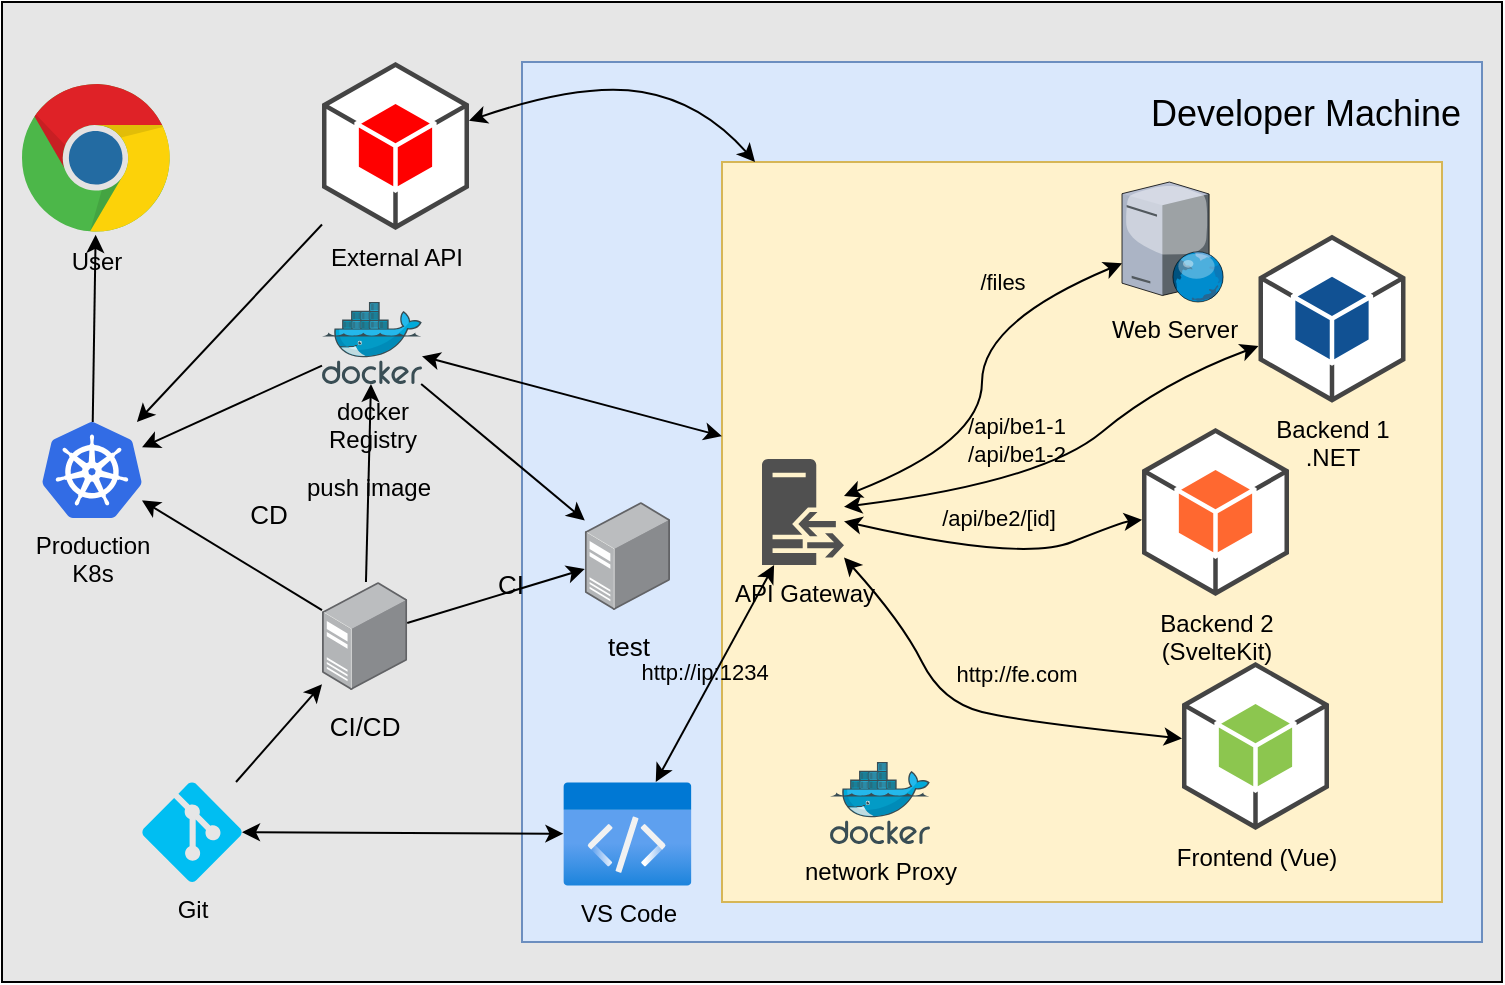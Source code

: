 <mxfile version="21.7.5" type="device">
  <diagram name="Page-1" id="RLboldwgPuiFbGZkpBUd">
    <mxGraphModel dx="1418" dy="820" grid="1" gridSize="10" guides="1" tooltips="1" connect="1" arrows="1" fold="1" page="1" pageScale="1" pageWidth="827" pageHeight="1169" math="0" shadow="0">
      <root>
        <mxCell id="0" />
        <mxCell id="1" parent="0" />
        <mxCell id="Dn8w527fwDqO1x8mwkwv-63" value="" style="rounded=0;whiteSpace=wrap;html=1;labelBackgroundColor=none;fontSize=13;fillColor=#E6E6E6;" parent="1" vertex="1">
          <mxGeometry x="30" y="100" width="750" height="490" as="geometry" />
        </mxCell>
        <mxCell id="Dn8w527fwDqO1x8mwkwv-35" value="" style="rounded=0;whiteSpace=wrap;html=1;fillColor=#dae8fc;strokeColor=#6c8ebf;" parent="1" vertex="1">
          <mxGeometry x="290" y="130" width="480" height="440" as="geometry" />
        </mxCell>
        <mxCell id="Dn8w527fwDqO1x8mwkwv-14" value="" style="rounded=0;whiteSpace=wrap;html=1;fillColor=#fff2cc;strokeColor=#d6b656;" parent="1" vertex="1">
          <mxGeometry x="390" y="180" width="360" height="370" as="geometry" />
        </mxCell>
        <mxCell id="Dn8w527fwDqO1x8mwkwv-6" value="API Gateway" style="sketch=0;pointerEvents=1;shadow=0;dashed=0;html=1;strokeColor=none;fillColor=#505050;labelPosition=center;verticalLabelPosition=bottom;verticalAlign=top;outlineConnect=0;align=center;shape=mxgraph.office.servers.reverse_proxy;" parent="1" vertex="1">
          <mxGeometry x="410" y="328.5" width="41" height="53" as="geometry" />
        </mxCell>
        <mxCell id="Dn8w527fwDqO1x8mwkwv-8" value="Backend 1&lt;br&gt;.NET" style="outlineConnect=0;dashed=0;verticalLabelPosition=bottom;verticalAlign=top;align=center;html=1;shape=mxgraph.aws3.android;fillColor=#115193;gradientColor=none;" parent="1" vertex="1">
          <mxGeometry x="658.25" y="216.4" width="73.5" height="84" as="geometry" />
        </mxCell>
        <mxCell id="Dn8w527fwDqO1x8mwkwv-9" value="Backend 2&lt;br&gt;(SvelteKit)" style="outlineConnect=0;dashed=0;verticalLabelPosition=bottom;verticalAlign=top;align=center;html=1;shape=mxgraph.aws3.android;fillColor=#FF6830;gradientColor=none;" parent="1" vertex="1">
          <mxGeometry x="600" y="313" width="73.5" height="84" as="geometry" />
        </mxCell>
        <mxCell id="Dn8w527fwDqO1x8mwkwv-12" value="Web Server" style="verticalLabelPosition=bottom;sketch=0;aspect=fixed;html=1;verticalAlign=top;strokeColor=none;align=center;outlineConnect=0;shape=mxgraph.citrix.web_server;" parent="1" vertex="1">
          <mxGeometry x="590" y="190" width="51" height="60" as="geometry" />
        </mxCell>
        <mxCell id="Dn8w527fwDqO1x8mwkwv-16" value="Frontend (Vue)" style="outlineConnect=0;dashed=0;verticalLabelPosition=bottom;verticalAlign=top;align=center;html=1;shape=mxgraph.aws3.android;fillColor=#8CC64F;gradientColor=none;" parent="1" vertex="1">
          <mxGeometry x="620" y="430" width="73.5" height="84" as="geometry" />
        </mxCell>
        <mxCell id="Dn8w527fwDqO1x8mwkwv-22" value="/files" style="curved=1;endArrow=classic;html=1;rounded=0;startArrow=classic;startFill=1;labelBackgroundColor=none;" parent="1" source="Dn8w527fwDqO1x8mwkwv-6" target="Dn8w527fwDqO1x8mwkwv-12" edge="1">
          <mxGeometry x="0.439" y="15" width="50" height="50" relative="1" as="geometry">
            <mxPoint x="490" y="330" as="sourcePoint" />
            <mxPoint x="540" y="280" as="targetPoint" />
            <Array as="points">
              <mxPoint x="520" y="320" />
              <mxPoint x="520" y="260" />
            </Array>
            <mxPoint as="offset" />
          </mxGeometry>
        </mxCell>
        <mxCell id="Dn8w527fwDqO1x8mwkwv-23" value="/api/be2/[id]" style="curved=1;endArrow=classic;html=1;rounded=0;startArrow=classic;startFill=1;labelBackgroundColor=none;" parent="1" source="Dn8w527fwDqO1x8mwkwv-6" target="Dn8w527fwDqO1x8mwkwv-9" edge="1">
          <mxGeometry x="-0.033" y="19" width="50" height="50" relative="1" as="geometry">
            <mxPoint x="461" y="360.32" as="sourcePoint" />
            <mxPoint x="590.0" y="239.351" as="targetPoint" />
            <Array as="points">
              <mxPoint x="540" y="380" />
              <mxPoint x="590" y="360" />
            </Array>
            <mxPoint as="offset" />
          </mxGeometry>
        </mxCell>
        <mxCell id="Dn8w527fwDqO1x8mwkwv-25" value="http://fe.com" style="curved=1;endArrow=classic;html=1;rounded=0;startArrow=classic;startFill=1;labelBackgroundColor=none;" parent="1" source="Dn8w527fwDqO1x8mwkwv-6" target="Dn8w527fwDqO1x8mwkwv-16" edge="1">
          <mxGeometry x="0.148" y="23" width="50" height="50" relative="1" as="geometry">
            <mxPoint x="461" y="362.427" as="sourcePoint" />
            <mxPoint x="560.0" y="256.772" as="targetPoint" />
            <Array as="points">
              <mxPoint x="480" y="410" />
              <mxPoint x="500" y="450" />
              <mxPoint x="540" y="460" />
            </Array>
            <mxPoint as="offset" />
          </mxGeometry>
        </mxCell>
        <mxCell id="Dn8w527fwDqO1x8mwkwv-27" value="/api/be1-1&lt;br&gt;/api/be1-2" style="curved=1;endArrow=classic;html=1;rounded=0;startArrow=classic;startFill=1;labelBackgroundColor=none;" parent="1" source="Dn8w527fwDqO1x8mwkwv-6" target="Dn8w527fwDqO1x8mwkwv-8" edge="1">
          <mxGeometry x="-0.101" y="24" width="50" height="50" relative="1" as="geometry">
            <mxPoint x="461" y="360.32" as="sourcePoint" />
            <mxPoint x="570.0" y="242.356" as="targetPoint" />
            <Array as="points">
              <mxPoint x="550" y="340" />
              <mxPoint x="610" y="290" />
            </Array>
            <mxPoint as="offset" />
          </mxGeometry>
        </mxCell>
        <mxCell id="Dn8w527fwDqO1x8mwkwv-30" value="User" style="dashed=0;outlineConnect=0;html=1;align=center;labelPosition=center;verticalLabelPosition=bottom;verticalAlign=top;shape=mxgraph.weblogos.chrome;fillColor=#FF6830;" parent="1" vertex="1">
          <mxGeometry x="40" y="141.0" width="74.8" height="75.4" as="geometry" />
        </mxCell>
        <mxCell id="Dn8w527fwDqO1x8mwkwv-31" value="network Proxy" style="sketch=0;aspect=fixed;html=1;points=[];align=center;image;fontSize=12;image=img/lib/mscae/Docker.svg;fillColor=#FF6830;labelBackgroundColor=none;" parent="1" vertex="1">
          <mxGeometry x="444" y="480" width="50" height="41" as="geometry" />
        </mxCell>
        <mxCell id="Dn8w527fwDqO1x8mwkwv-33" value="docker &lt;br&gt;Registry" style="sketch=0;aspect=fixed;html=1;points=[];align=center;image;fontSize=12;image=img/lib/mscae/Docker.svg;fillColor=#FF6830;labelBackgroundColor=none;" parent="1" vertex="1">
          <mxGeometry x="190" y="250" width="50" height="41" as="geometry" />
        </mxCell>
        <mxCell id="Dn8w527fwDqO1x8mwkwv-34" value="" style="endArrow=classic;startArrow=classic;html=1;rounded=0;" parent="1" source="Dn8w527fwDqO1x8mwkwv-33" target="Dn8w527fwDqO1x8mwkwv-14" edge="1">
          <mxGeometry width="50" height="50" relative="1" as="geometry">
            <mxPoint x="490" y="330" as="sourcePoint" />
            <mxPoint x="540" y="280" as="targetPoint" />
          </mxGeometry>
        </mxCell>
        <mxCell id="Dn8w527fwDqO1x8mwkwv-39" value="&lt;font style=&quot;font-size: 18px;&quot;&gt;Developer Machine&lt;/font&gt;" style="text;html=1;strokeColor=none;fillColor=none;align=center;verticalAlign=middle;whiteSpace=wrap;rounded=0;" parent="1" vertex="1">
          <mxGeometry x="596.5" y="141" width="170" height="30" as="geometry" />
        </mxCell>
        <mxCell id="Dn8w527fwDqO1x8mwkwv-40" value="Git" style="verticalLabelPosition=bottom;html=1;verticalAlign=top;align=center;strokeColor=none;fillColor=#00BEF2;shape=mxgraph.azure.git_repository;" parent="1" vertex="1">
          <mxGeometry x="100" y="490" width="50" height="50" as="geometry" />
        </mxCell>
        <mxCell id="Dn8w527fwDqO1x8mwkwv-41" value="" style="endArrow=classic;startArrow=classic;html=1;rounded=0;" parent="1" source="Dn8w527fwDqO1x8mwkwv-40" target="Dn8w527fwDqO1x8mwkwv-43" edge="1">
          <mxGeometry width="50" height="50" relative="1" as="geometry">
            <mxPoint x="170" y="350" as="sourcePoint" />
            <mxPoint x="220" y="220" as="targetPoint" />
          </mxGeometry>
        </mxCell>
        <mxCell id="Dn8w527fwDqO1x8mwkwv-43" value="VS Code" style="aspect=fixed;html=1;points=[];align=center;image;fontSize=12;image=img/lib/azure2/general/Code.svg;fillColor=#FF6830;labelBackgroundColor=none;" parent="1" vertex="1">
          <mxGeometry x="310.7" y="490" width="64" height="52" as="geometry" />
        </mxCell>
        <mxCell id="Dn8w527fwDqO1x8mwkwv-44" value="http://ip:1234" style="endArrow=classic;startArrow=classic;html=1;rounded=0;labelBackgroundColor=none;" parent="1" source="Dn8w527fwDqO1x8mwkwv-43" target="Dn8w527fwDqO1x8mwkwv-6" edge="1">
          <mxGeometry x="-0.032" y="5" width="50" height="50" relative="1" as="geometry">
            <mxPoint x="510" y="390" as="sourcePoint" />
            <mxPoint x="560" y="340" as="targetPoint" />
            <mxPoint as="offset" />
          </mxGeometry>
        </mxCell>
        <mxCell id="Dn8w527fwDqO1x8mwkwv-45" value="Production&lt;br&gt;K8s" style="sketch=0;aspect=fixed;html=1;points=[];align=center;image;fontSize=12;image=img/lib/mscae/Kubernetes.svg;fillColor=#FF6830;labelBackgroundColor=none;" parent="1" vertex="1">
          <mxGeometry x="50" y="310" width="50" height="48" as="geometry" />
        </mxCell>
        <mxCell id="Dn8w527fwDqO1x8mwkwv-47" value="External API" style="outlineConnect=0;dashed=0;verticalLabelPosition=bottom;verticalAlign=top;align=center;html=1;shape=mxgraph.aws3.android;fillColor=#FF0000;gradientColor=none;" parent="1" vertex="1">
          <mxGeometry x="190" y="130" width="73.5" height="84" as="geometry" />
        </mxCell>
        <mxCell id="Dn8w527fwDqO1x8mwkwv-48" value="" style="curved=1;endArrow=classic;html=1;rounded=0;startArrow=classic;startFill=1;labelBackgroundColor=none;" parent="1" source="Dn8w527fwDqO1x8mwkwv-14" target="Dn8w527fwDqO1x8mwkwv-47" edge="1">
          <mxGeometry x="0.626" y="23" width="50" height="50" relative="1" as="geometry">
            <mxPoint x="461" y="387.778" as="sourcePoint" />
            <mxPoint x="606.5" y="465.153" as="targetPoint" />
            <Array as="points">
              <mxPoint x="380" y="150" />
              <mxPoint x="320" y="140" />
            </Array>
            <mxPoint as="offset" />
          </mxGeometry>
        </mxCell>
        <mxCell id="Dn8w527fwDqO1x8mwkwv-51" value="&lt;font style=&quot;font-size: 13px;&quot;&gt;test&lt;/font&gt;" style="points=[];aspect=fixed;html=1;align=center;shadow=0;dashed=0;image;image=img/lib/allied_telesis/computer_and_terminals/Server_Desktop.svg;fontSize=18;fillColor=#FF0000;labelBackgroundColor=none;" parent="1" vertex="1">
          <mxGeometry x="321.4" y="350" width="42.6" height="54" as="geometry" />
        </mxCell>
        <mxCell id="Dn8w527fwDqO1x8mwkwv-53" value="&lt;font style=&quot;font-size: 12px;&quot;&gt;push image&lt;/font&gt;" style="endArrow=classic;html=1;rounded=0;fontSize=18;labelBackgroundColor=none;" parent="1" source="_mcxq7aReXcQ5QIKJv-L-1" target="Dn8w527fwDqO1x8mwkwv-33" edge="1">
          <mxGeometry x="-0.001" width="50" height="50" relative="1" as="geometry">
            <mxPoint x="50" y="90" as="sourcePoint" />
            <mxPoint x="560" y="330" as="targetPoint" />
            <mxPoint as="offset" />
          </mxGeometry>
        </mxCell>
        <mxCell id="Dn8w527fwDqO1x8mwkwv-54" value="" style="endArrow=classic;html=1;rounded=0;fontSize=12;" parent="1" source="Dn8w527fwDqO1x8mwkwv-33" target="Dn8w527fwDqO1x8mwkwv-45" edge="1">
          <mxGeometry width="50" height="50" relative="1" as="geometry">
            <mxPoint x="510" y="380" as="sourcePoint" />
            <mxPoint x="560" y="330" as="targetPoint" />
          </mxGeometry>
        </mxCell>
        <mxCell id="Dn8w527fwDqO1x8mwkwv-55" value="" style="endArrow=classic;html=1;rounded=0;fontSize=13;" parent="1" source="Dn8w527fwDqO1x8mwkwv-33" target="Dn8w527fwDqO1x8mwkwv-51" edge="1">
          <mxGeometry width="50" height="50" relative="1" as="geometry">
            <mxPoint x="510" y="380" as="sourcePoint" />
            <mxPoint x="560" y="330" as="targetPoint" />
          </mxGeometry>
        </mxCell>
        <mxCell id="Dn8w527fwDqO1x8mwkwv-60" value="CI" style="endArrow=classic;html=1;rounded=0;fontSize=13;labelBackgroundColor=none;" parent="1" source="_mcxq7aReXcQ5QIKJv-L-1" target="Dn8w527fwDqO1x8mwkwv-51" edge="1">
          <mxGeometry x="0.182" y="4" width="50" height="50" relative="1" as="geometry">
            <mxPoint x="440" y="430" as="sourcePoint" />
            <mxPoint x="490" y="380" as="targetPoint" />
            <mxPoint as="offset" />
          </mxGeometry>
        </mxCell>
        <mxCell id="Dn8w527fwDqO1x8mwkwv-61" value="CD" style="endArrow=classic;html=1;rounded=0;fontSize=13;labelBackgroundColor=none;" parent="1" source="_mcxq7aReXcQ5QIKJv-L-1" target="Dn8w527fwDqO1x8mwkwv-45" edge="1">
          <mxGeometry x="-0.099" y="-27" width="50" height="50" relative="1" as="geometry">
            <mxPoint x="30" y="380" as="sourcePoint" />
            <mxPoint x="490" y="380" as="targetPoint" />
            <mxPoint as="offset" />
          </mxGeometry>
        </mxCell>
        <mxCell id="_mcxq7aReXcQ5QIKJv-L-1" value="&lt;font style=&quot;font-size: 13px;&quot;&gt;CI/CD&lt;/font&gt;" style="points=[];aspect=fixed;html=1;align=center;shadow=0;dashed=0;image;image=img/lib/allied_telesis/computer_and_terminals/Server_Desktop.svg;fontSize=18;fillColor=#FF0000;labelBackgroundColor=none;" parent="1" vertex="1">
          <mxGeometry x="190.0" y="390" width="42.6" height="54" as="geometry" />
        </mxCell>
        <mxCell id="_mcxq7aReXcQ5QIKJv-L-2" value="" style="endArrow=classic;html=1;rounded=0;" parent="1" source="Dn8w527fwDqO1x8mwkwv-40" target="_mcxq7aReXcQ5QIKJv-L-1" edge="1">
          <mxGeometry width="50" height="50" relative="1" as="geometry">
            <mxPoint x="-90" y="400" as="sourcePoint" />
            <mxPoint x="600" y="400" as="targetPoint" />
          </mxGeometry>
        </mxCell>
        <mxCell id="_mcxq7aReXcQ5QIKJv-L-3" value="" style="endArrow=classic;html=1;rounded=0;" parent="1" source="Dn8w527fwDqO1x8mwkwv-45" target="Dn8w527fwDqO1x8mwkwv-30" edge="1">
          <mxGeometry width="50" height="50" relative="1" as="geometry">
            <mxPoint x="550" y="430" as="sourcePoint" />
            <mxPoint x="600" y="380" as="targetPoint" />
          </mxGeometry>
        </mxCell>
        <mxCell id="_mcxq7aReXcQ5QIKJv-L-4" value="" style="endArrow=classic;html=1;rounded=0;" parent="1" source="Dn8w527fwDqO1x8mwkwv-47" target="Dn8w527fwDqO1x8mwkwv-45" edge="1">
          <mxGeometry width="50" height="50" relative="1" as="geometry">
            <mxPoint x="550" y="430" as="sourcePoint" />
            <mxPoint x="600" y="380" as="targetPoint" />
          </mxGeometry>
        </mxCell>
      </root>
    </mxGraphModel>
  </diagram>
</mxfile>
